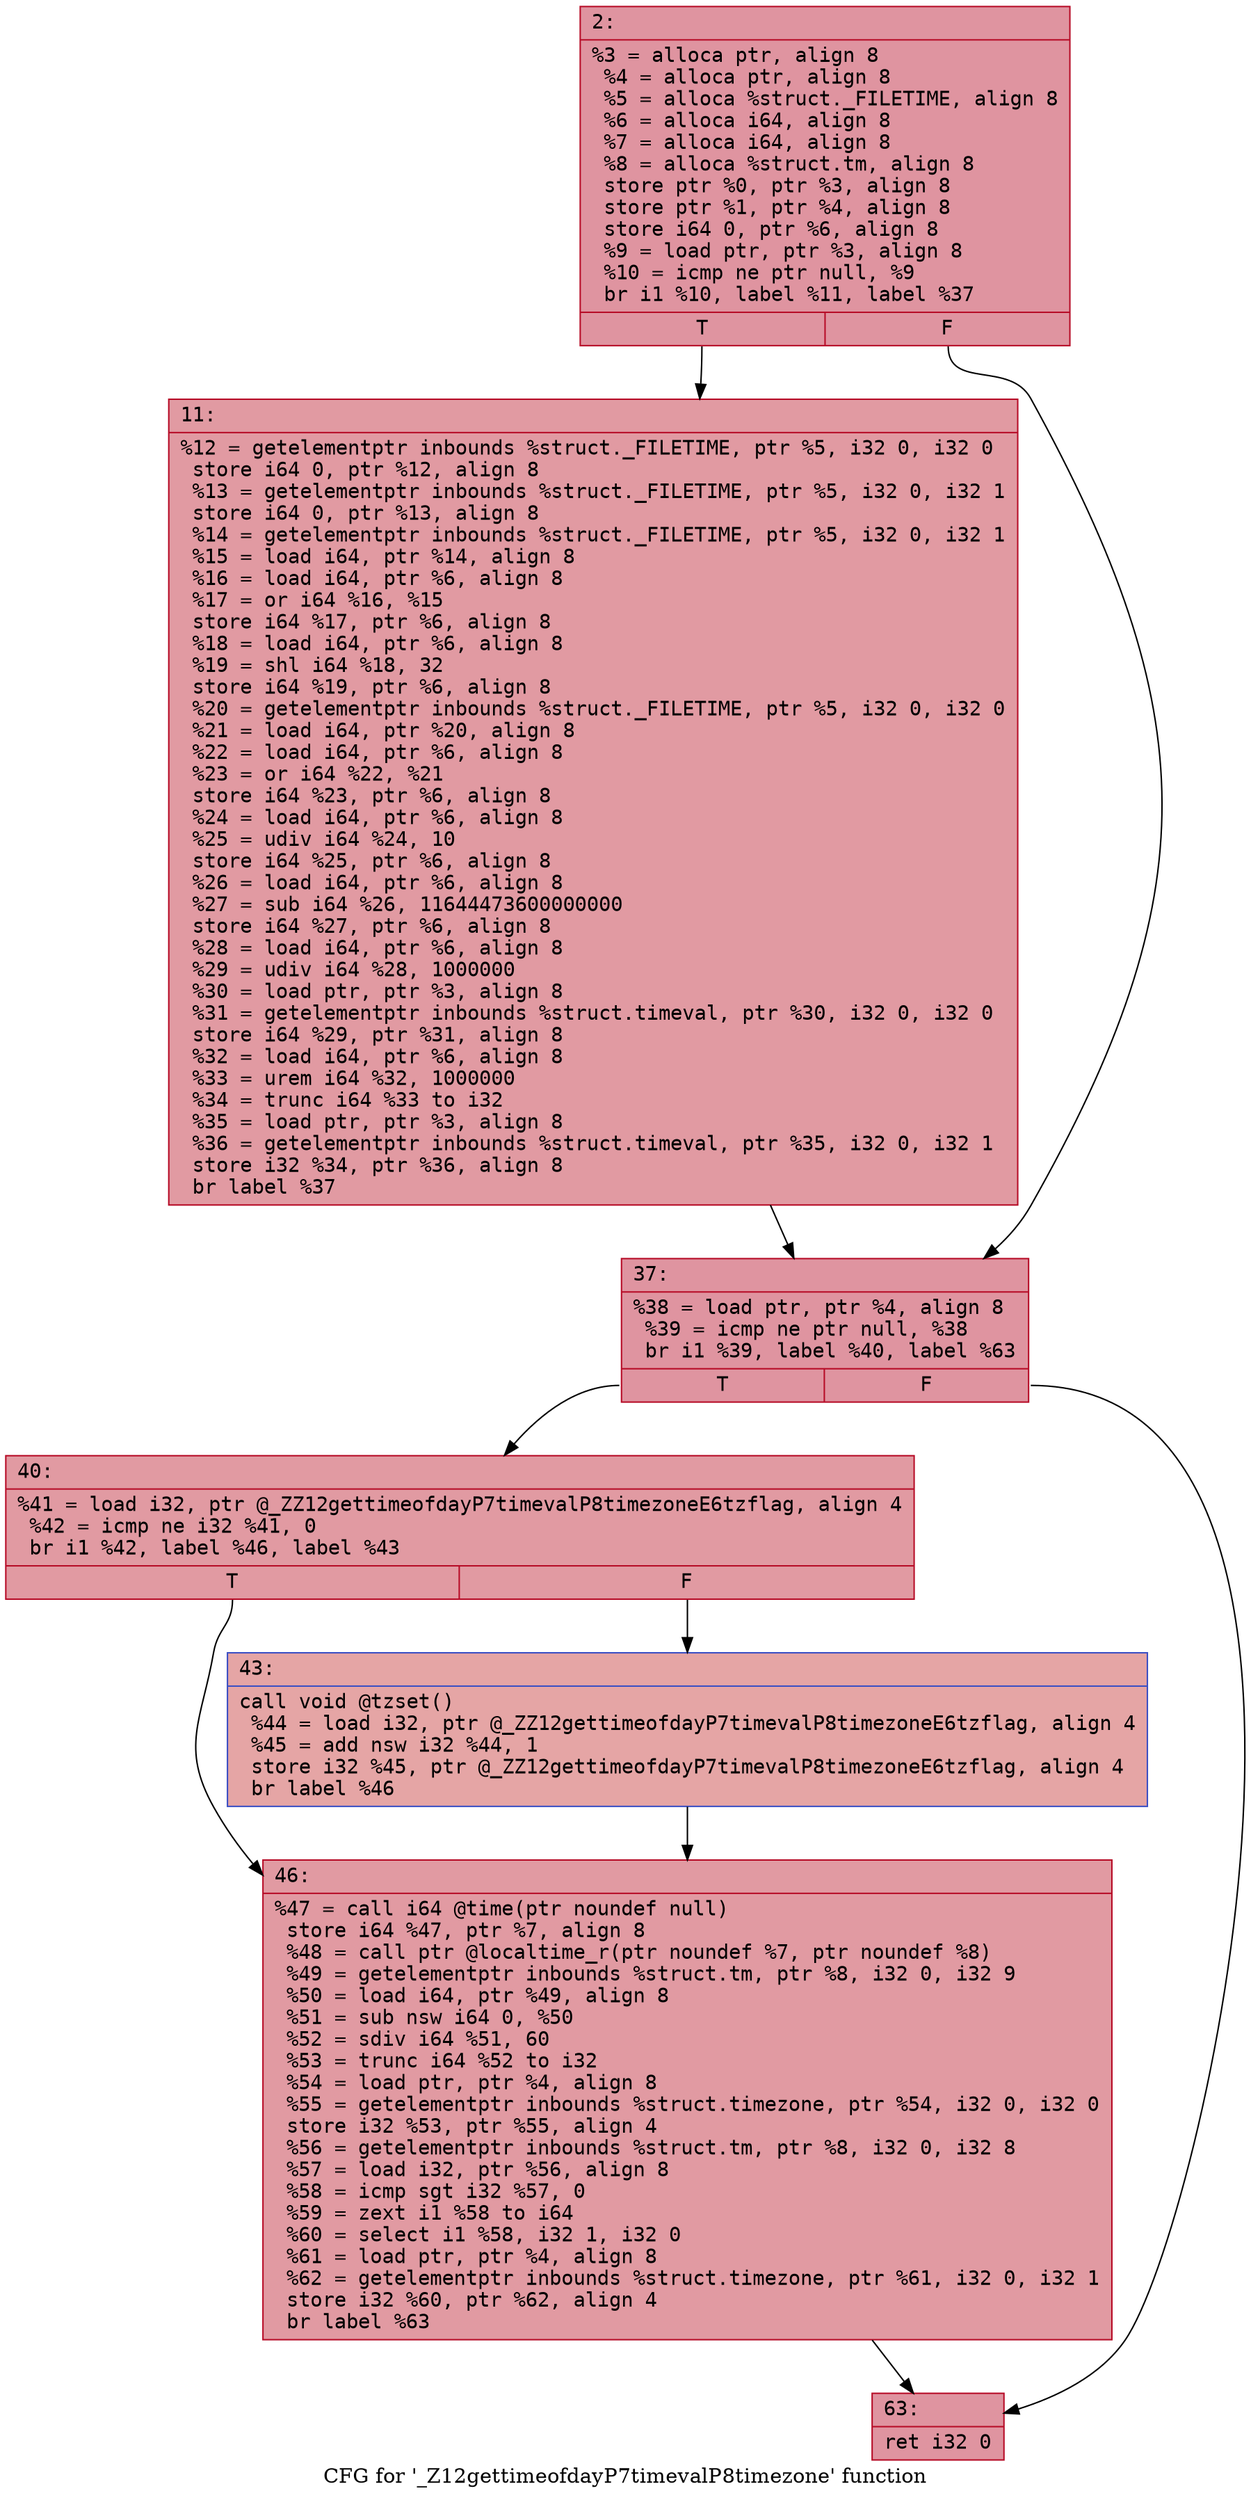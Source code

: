 digraph "CFG for '_Z12gettimeofdayP7timevalP8timezone' function" {
	label="CFG for '_Z12gettimeofdayP7timevalP8timezone' function";

	Node0x6000013ddf40 [shape=record,color="#b70d28ff", style=filled, fillcolor="#b70d2870" fontname="Courier",label="{2:\l|  %3 = alloca ptr, align 8\l  %4 = alloca ptr, align 8\l  %5 = alloca %struct._FILETIME, align 8\l  %6 = alloca i64, align 8\l  %7 = alloca i64, align 8\l  %8 = alloca %struct.tm, align 8\l  store ptr %0, ptr %3, align 8\l  store ptr %1, ptr %4, align 8\l  store i64 0, ptr %6, align 8\l  %9 = load ptr, ptr %3, align 8\l  %10 = icmp ne ptr null, %9\l  br i1 %10, label %11, label %37\l|{<s0>T|<s1>F}}"];
	Node0x6000013ddf40:s0 -> Node0x6000013ddf90[tooltip="2 -> 11\nProbability 62.50%" ];
	Node0x6000013ddf40:s1 -> Node0x6000013ddfe0[tooltip="2 -> 37\nProbability 37.50%" ];
	Node0x6000013ddf90 [shape=record,color="#b70d28ff", style=filled, fillcolor="#bb1b2c70" fontname="Courier",label="{11:\l|  %12 = getelementptr inbounds %struct._FILETIME, ptr %5, i32 0, i32 0\l  store i64 0, ptr %12, align 8\l  %13 = getelementptr inbounds %struct._FILETIME, ptr %5, i32 0, i32 1\l  store i64 0, ptr %13, align 8\l  %14 = getelementptr inbounds %struct._FILETIME, ptr %5, i32 0, i32 1\l  %15 = load i64, ptr %14, align 8\l  %16 = load i64, ptr %6, align 8\l  %17 = or i64 %16, %15\l  store i64 %17, ptr %6, align 8\l  %18 = load i64, ptr %6, align 8\l  %19 = shl i64 %18, 32\l  store i64 %19, ptr %6, align 8\l  %20 = getelementptr inbounds %struct._FILETIME, ptr %5, i32 0, i32 0\l  %21 = load i64, ptr %20, align 8\l  %22 = load i64, ptr %6, align 8\l  %23 = or i64 %22, %21\l  store i64 %23, ptr %6, align 8\l  %24 = load i64, ptr %6, align 8\l  %25 = udiv i64 %24, 10\l  store i64 %25, ptr %6, align 8\l  %26 = load i64, ptr %6, align 8\l  %27 = sub i64 %26, 11644473600000000\l  store i64 %27, ptr %6, align 8\l  %28 = load i64, ptr %6, align 8\l  %29 = udiv i64 %28, 1000000\l  %30 = load ptr, ptr %3, align 8\l  %31 = getelementptr inbounds %struct.timeval, ptr %30, i32 0, i32 0\l  store i64 %29, ptr %31, align 8\l  %32 = load i64, ptr %6, align 8\l  %33 = urem i64 %32, 1000000\l  %34 = trunc i64 %33 to i32\l  %35 = load ptr, ptr %3, align 8\l  %36 = getelementptr inbounds %struct.timeval, ptr %35, i32 0, i32 1\l  store i32 %34, ptr %36, align 8\l  br label %37\l}"];
	Node0x6000013ddf90 -> Node0x6000013ddfe0[tooltip="11 -> 37\nProbability 100.00%" ];
	Node0x6000013ddfe0 [shape=record,color="#b70d28ff", style=filled, fillcolor="#b70d2870" fontname="Courier",label="{37:\l|  %38 = load ptr, ptr %4, align 8\l  %39 = icmp ne ptr null, %38\l  br i1 %39, label %40, label %63\l|{<s0>T|<s1>F}}"];
	Node0x6000013ddfe0:s0 -> Node0x6000013de030[tooltip="37 -> 40\nProbability 62.50%" ];
	Node0x6000013ddfe0:s1 -> Node0x6000013de120[tooltip="37 -> 63\nProbability 37.50%" ];
	Node0x6000013de030 [shape=record,color="#b70d28ff", style=filled, fillcolor="#bb1b2c70" fontname="Courier",label="{40:\l|  %41 = load i32, ptr @_ZZ12gettimeofdayP7timevalP8timezoneE6tzflag, align 4\l  %42 = icmp ne i32 %41, 0\l  br i1 %42, label %46, label %43\l|{<s0>T|<s1>F}}"];
	Node0x6000013de030:s0 -> Node0x6000013de0d0[tooltip="40 -> 46\nProbability 62.50%" ];
	Node0x6000013de030:s1 -> Node0x6000013de080[tooltip="40 -> 43\nProbability 37.50%" ];
	Node0x6000013de080 [shape=record,color="#3d50c3ff", style=filled, fillcolor="#c5333470" fontname="Courier",label="{43:\l|  call void @tzset()\l  %44 = load i32, ptr @_ZZ12gettimeofdayP7timevalP8timezoneE6tzflag, align 4\l  %45 = add nsw i32 %44, 1\l  store i32 %45, ptr @_ZZ12gettimeofdayP7timevalP8timezoneE6tzflag, align 4\l  br label %46\l}"];
	Node0x6000013de080 -> Node0x6000013de0d0[tooltip="43 -> 46\nProbability 100.00%" ];
	Node0x6000013de0d0 [shape=record,color="#b70d28ff", style=filled, fillcolor="#bb1b2c70" fontname="Courier",label="{46:\l|  %47 = call i64 @time(ptr noundef null)\l  store i64 %47, ptr %7, align 8\l  %48 = call ptr @localtime_r(ptr noundef %7, ptr noundef %8)\l  %49 = getelementptr inbounds %struct.tm, ptr %8, i32 0, i32 9\l  %50 = load i64, ptr %49, align 8\l  %51 = sub nsw i64 0, %50\l  %52 = sdiv i64 %51, 60\l  %53 = trunc i64 %52 to i32\l  %54 = load ptr, ptr %4, align 8\l  %55 = getelementptr inbounds %struct.timezone, ptr %54, i32 0, i32 0\l  store i32 %53, ptr %55, align 4\l  %56 = getelementptr inbounds %struct.tm, ptr %8, i32 0, i32 8\l  %57 = load i32, ptr %56, align 8\l  %58 = icmp sgt i32 %57, 0\l  %59 = zext i1 %58 to i64\l  %60 = select i1 %58, i32 1, i32 0\l  %61 = load ptr, ptr %4, align 8\l  %62 = getelementptr inbounds %struct.timezone, ptr %61, i32 0, i32 1\l  store i32 %60, ptr %62, align 4\l  br label %63\l}"];
	Node0x6000013de0d0 -> Node0x6000013de120[tooltip="46 -> 63\nProbability 100.00%" ];
	Node0x6000013de120 [shape=record,color="#b70d28ff", style=filled, fillcolor="#b70d2870" fontname="Courier",label="{63:\l|  ret i32 0\l}"];
}
